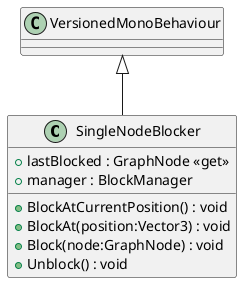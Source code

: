 @startuml
class SingleNodeBlocker {
    + lastBlocked : GraphNode <<get>>
    + manager : BlockManager
    + BlockAtCurrentPosition() : void
    + BlockAt(position:Vector3) : void
    + Block(node:GraphNode) : void
    + Unblock() : void
}
VersionedMonoBehaviour <|-- SingleNodeBlocker
@enduml
